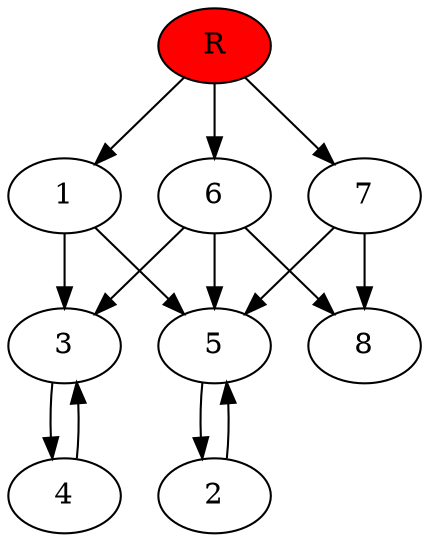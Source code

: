 digraph prb20518 {
	1
	2
	3
	4
	5
	6
	7
	8
	R [fillcolor="#ff0000" style=filled]
	1 -> 3
	1 -> 5
	2 -> 5
	3 -> 4
	4 -> 3
	5 -> 2
	6 -> 3
	6 -> 5
	6 -> 8
	7 -> 5
	7 -> 8
	R -> 1
	R -> 6
	R -> 7
}
